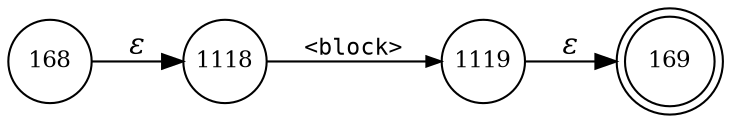 digraph ATN {
rankdir=LR;
s169[fontsize=11, label="169", shape=doublecircle, fixedsize=true, width=.6];
s168[fontsize=11,label="168", shape=circle, fixedsize=true, width=.55, peripheries=1];
s1118[fontsize=11,label="1118", shape=circle, fixedsize=true, width=.55, peripheries=1];
s1119[fontsize=11,label="1119", shape=circle, fixedsize=true, width=.55, peripheries=1];
s168 -> s1118 [fontname="Times-Italic", label="&epsilon;"];
s1118 -> s1119 [fontsize=11, fontname="Courier", arrowsize=.7, label = "<block>", arrowhead = normal];
s1119 -> s169 [fontname="Times-Italic", label="&epsilon;"];
}